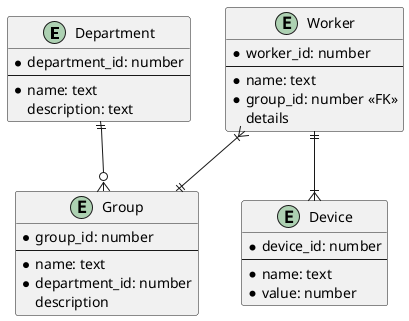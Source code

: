 @startuml
entity Department {
    * department_id: number
    --
    * name: text
    description: text
}

entity Group {
    * group_id: number
    --
    * name: text
    * department_id: number
    description
}

entity Worker {
    * worker_id: number
    --
    * name: text
    * group_id: number <<FK>>
    details
}

entity Device {
    * device_id: number
    --
    * name: text
    * value: number
}


Department ||--o{ Group
Worker ||--|{ Device
Worker }|--|| Group
@enduml